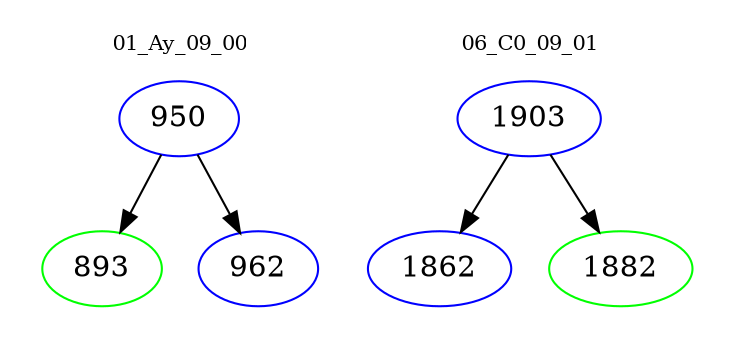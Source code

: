 digraph{
subgraph cluster_0 {
color = white
label = "01_Ay_09_00";
fontsize=10;
T0_950 [label="950", color="blue"]
T0_950 -> T0_893 [color="black"]
T0_893 [label="893", color="green"]
T0_950 -> T0_962 [color="black"]
T0_962 [label="962", color="blue"]
}
subgraph cluster_1 {
color = white
label = "06_C0_09_01";
fontsize=10;
T1_1903 [label="1903", color="blue"]
T1_1903 -> T1_1862 [color="black"]
T1_1862 [label="1862", color="blue"]
T1_1903 -> T1_1882 [color="black"]
T1_1882 [label="1882", color="green"]
}
}
